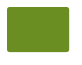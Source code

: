 @startuml

skinparam ClassBackgroundColor #OliveDrab
skinparam ClassFontColor #OliveDrab
skinparam ClassBorderColor #OliveDrab

skinparam ClassStereotypeFontSize 0
skinparam CircledCharacterFontSize 0
skinparam CircledCharacterRadius 0
skinparam ClassBorderThickness 0
skinparam Shadowing false

class Dummy

@enduml